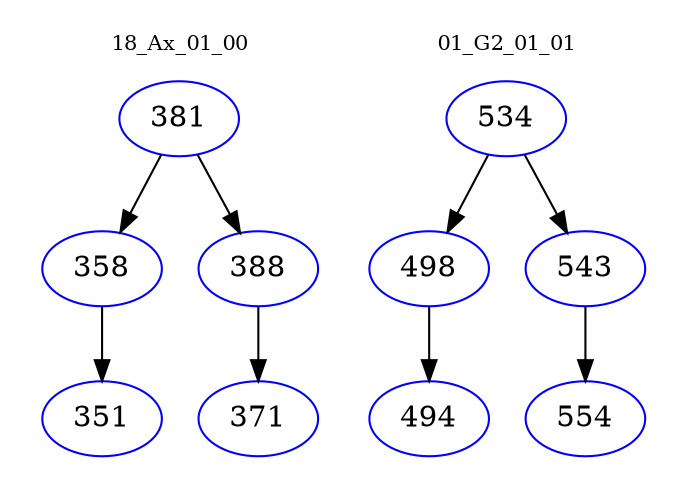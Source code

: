 digraph{
subgraph cluster_0 {
color = white
label = "18_Ax_01_00";
fontsize=10;
T0_381 [label="381", color="blue"]
T0_381 -> T0_358 [color="black"]
T0_358 [label="358", color="blue"]
T0_358 -> T0_351 [color="black"]
T0_351 [label="351", color="blue"]
T0_381 -> T0_388 [color="black"]
T0_388 [label="388", color="blue"]
T0_388 -> T0_371 [color="black"]
T0_371 [label="371", color="blue"]
}
subgraph cluster_1 {
color = white
label = "01_G2_01_01";
fontsize=10;
T1_534 [label="534", color="blue"]
T1_534 -> T1_498 [color="black"]
T1_498 [label="498", color="blue"]
T1_498 -> T1_494 [color="black"]
T1_494 [label="494", color="blue"]
T1_534 -> T1_543 [color="black"]
T1_543 [label="543", color="blue"]
T1_543 -> T1_554 [color="black"]
T1_554 [label="554", color="blue"]
}
}
